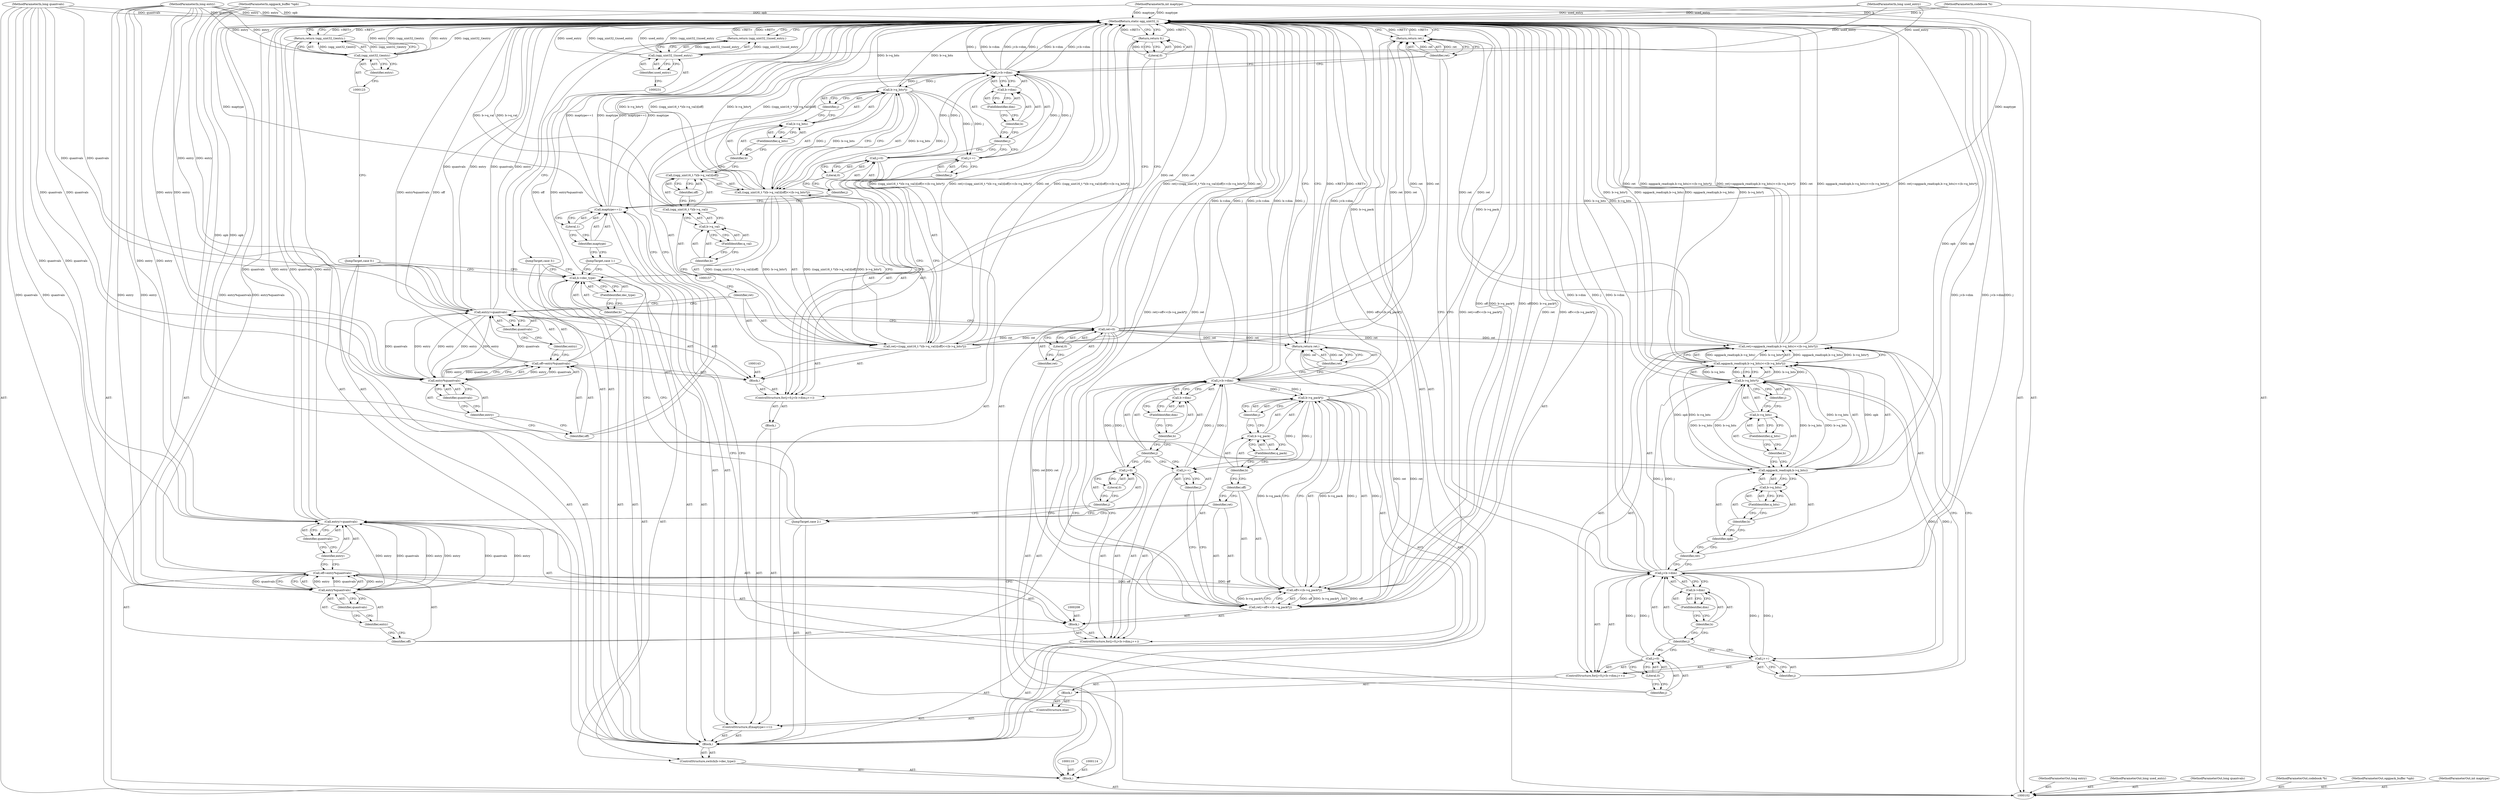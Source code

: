 digraph "0_Android_eeb4e45d5683f88488c083ecf142dc89bc3f0b47_3" {
"1000235" [label="(MethodReturn,static ogg_uint32_t)"];
"1000103" [label="(MethodParameterIn,long entry)"];
"1000308" [label="(MethodParameterOut,long entry)"];
"1000104" [label="(MethodParameterIn,long used_entry)"];
"1000309" [label="(MethodParameterOut,long used_entry)"];
"1000105" [label="(MethodParameterIn,long quantvals)"];
"1000310" [label="(MethodParameterOut,long quantvals)"];
"1000125" [label="(JumpTarget,case 1:)"];
"1000129" [label="(Literal,1)"];
"1000130" [label="(Block,)"];
"1000126" [label="(ControlStructure,if(maptype==1))"];
"1000127" [label="(Call,maptype==1)"];
"1000128" [label="(Identifier,maptype)"];
"1000132" [label="(Call,j=0)"];
"1000133" [label="(Identifier,j)"];
"1000134" [label="(Literal,0)"];
"1000135" [label="(Call,j<b->dim)"];
"1000136" [label="(Identifier,j)"];
"1000137" [label="(Call,b->dim)"];
"1000138" [label="(Identifier,b)"];
"1000139" [label="(FieldIdentifier,dim)"];
"1000140" [label="(Call,j++)"];
"1000141" [label="(Identifier,j)"];
"1000131" [label="(ControlStructure,for(j=0;j<b->dim;j++))"];
"1000144" [label="(Call,off=entry%quantvals)"];
"1000145" [label="(Identifier,off)"];
"1000146" [label="(Call,entry%quantvals)"];
"1000147" [label="(Identifier,entry)"];
"1000148" [label="(Identifier,quantvals)"];
"1000142" [label="(Block,)"];
"1000151" [label="(Identifier,quantvals)"];
"1000149" [label="(Call,entry/=quantvals)"];
"1000150" [label="(Identifier,entry)"];
"1000154" [label="(Call,((ogg_uint16_t *)(b->q_val))[off]<<(b->q_bits*j))"];
"1000155" [label="(Call,((ogg_uint16_t *)(b->q_val))[off])"];
"1000156" [label="(Call,(ogg_uint16_t *)(b->q_val))"];
"1000158" [label="(Call,b->q_val)"];
"1000159" [label="(Identifier,b)"];
"1000160" [label="(FieldIdentifier,q_val)"];
"1000161" [label="(Identifier,off)"];
"1000162" [label="(Call,b->q_bits*j)"];
"1000163" [label="(Call,b->q_bits)"];
"1000164" [label="(Identifier,b)"];
"1000165" [label="(FieldIdentifier,q_bits)"];
"1000166" [label="(Identifier,j)"];
"1000152" [label="(Call,ret|=((ogg_uint16_t *)(b->q_val))[off]<<(b->q_bits*j))"];
"1000153" [label="(Identifier,ret)"];
"1000106" [label="(MethodParameterIn,codebook *b)"];
"1000311" [label="(MethodParameterOut,codebook *b)"];
"1000107" [label="(MethodParameterIn,oggpack_buffer *opb)"];
"1000312" [label="(MethodParameterOut,oggpack_buffer *opb)"];
"1000108" [label="(MethodParameterIn,int maptype)"];
"1000313" [label="(MethodParameterOut,int maptype)"];
"1000109" [label="(Block,)"];
"1000168" [label="(Block,)"];
"1000167" [label="(ControlStructure,else)"];
"1000170" [label="(Call,j=0)"];
"1000171" [label="(Identifier,j)"];
"1000172" [label="(Literal,0)"];
"1000173" [label="(Call,j<b->dim)"];
"1000174" [label="(Identifier,j)"];
"1000175" [label="(Call,b->dim)"];
"1000176" [label="(Identifier,b)"];
"1000177" [label="(FieldIdentifier,dim)"];
"1000178" [label="(Call,j++)"];
"1000179" [label="(Identifier,j)"];
"1000169" [label="(ControlStructure,for(j=0;j<b->dim;j++))"];
"1000182" [label="(Call,oggpack_read(opb,b->q_bits)<<(b->q_bits*j))"];
"1000183" [label="(Call,oggpack_read(opb,b->q_bits))"];
"1000184" [label="(Identifier,opb)"];
"1000185" [label="(Call,b->q_bits)"];
"1000186" [label="(Identifier,b)"];
"1000187" [label="(FieldIdentifier,q_bits)"];
"1000188" [label="(Call,b->q_bits*j)"];
"1000189" [label="(Call,b->q_bits)"];
"1000190" [label="(Identifier,b)"];
"1000191" [label="(FieldIdentifier,q_bits)"];
"1000192" [label="(Identifier,j)"];
"1000180" [label="(Call,ret|=oggpack_read(opb,b->q_bits)<<(b->q_bits*j))"];
"1000181" [label="(Identifier,ret)"];
"1000194" [label="(Identifier,ret)"];
"1000193" [label="(Return,return ret;)"];
"1000195" [label="(JumpTarget,case 2:)"];
"1000196" [label="(ControlStructure,for(j=0;j<b->dim;j++))"];
"1000202" [label="(Call,b->dim)"];
"1000203" [label="(Identifier,b)"];
"1000204" [label="(FieldIdentifier,dim)"];
"1000205" [label="(Call,j++)"];
"1000206" [label="(Identifier,j)"];
"1000197" [label="(Call,j=0)"];
"1000198" [label="(Identifier,j)"];
"1000199" [label="(Literal,0)"];
"1000200" [label="(Call,j<b->dim)"];
"1000201" [label="(Identifier,j)"];
"1000207" [label="(Block,)"];
"1000209" [label="(Call,off=entry%quantvals)"];
"1000210" [label="(Identifier,off)"];
"1000211" [label="(Call,entry%quantvals)"];
"1000212" [label="(Identifier,entry)"];
"1000213" [label="(Identifier,quantvals)"];
"1000216" [label="(Identifier,quantvals)"];
"1000214" [label="(Call,entry/=quantvals)"];
"1000215" [label="(Identifier,entry)"];
"1000111" [label="(Call,ret=0)"];
"1000112" [label="(Identifier,ret)"];
"1000113" [label="(Literal,0)"];
"1000219" [label="(Call,off<<(b->q_pack*j))"];
"1000220" [label="(Identifier,off)"];
"1000221" [label="(Call,b->q_pack*j)"];
"1000222" [label="(Call,b->q_pack)"];
"1000223" [label="(Identifier,b)"];
"1000224" [label="(FieldIdentifier,q_pack)"];
"1000225" [label="(Identifier,j)"];
"1000217" [label="(Call,ret|=off<<(b->q_pack*j))"];
"1000218" [label="(Identifier,ret)"];
"1000226" [label="(Return,return ret;)"];
"1000227" [label="(Identifier,ret)"];
"1000228" [label="(JumpTarget,case 3:)"];
"1000229" [label="(Return,return (ogg_uint32_t)used_entry;)"];
"1000232" [label="(Identifier,used_entry)"];
"1000230" [label="(Call,(ogg_uint32_t)used_entry)"];
"1000233" [label="(Return,return 0;)"];
"1000234" [label="(Literal,0)"];
"1000115" [label="(ControlStructure,switch(b->dec_type))"];
"1000118" [label="(FieldIdentifier,dec_type)"];
"1000119" [label="(Block,)"];
"1000116" [label="(Call,b->dec_type)"];
"1000117" [label="(Identifier,b)"];
"1000120" [label="(JumpTarget,case 0:)"];
"1000121" [label="(Return,return (ogg_uint32_t)entry;)"];
"1000124" [label="(Identifier,entry)"];
"1000122" [label="(Call,(ogg_uint32_t)entry)"];
"1000235" -> "1000102"  [label="AST: "];
"1000235" -> "1000121"  [label="CFG: "];
"1000235" -> "1000193"  [label="CFG: "];
"1000235" -> "1000226"  [label="CFG: "];
"1000235" -> "1000229"  [label="CFG: "];
"1000235" -> "1000233"  [label="CFG: "];
"1000233" -> "1000235"  [label="DDG: <RET>"];
"1000229" -> "1000235"  [label="DDG: <RET>"];
"1000121" -> "1000235"  [label="DDG: <RET>"];
"1000226" -> "1000235"  [label="DDG: <RET>"];
"1000104" -> "1000235"  [label="DDG: used_entry"];
"1000180" -> "1000235"  [label="DDG: ret"];
"1000180" -> "1000235"  [label="DDG: oggpack_read(opb,b->q_bits)<<(b->q_bits*j)"];
"1000180" -> "1000235"  [label="DDG: ret|=oggpack_read(opb,b->q_bits)<<(b->q_bits*j)"];
"1000111" -> "1000235"  [label="DDG: ret"];
"1000152" -> "1000235"  [label="DDG: ((ogg_uint16_t *)(b->q_val))[off]<<(b->q_bits*j)"];
"1000152" -> "1000235"  [label="DDG: ret|=((ogg_uint16_t *)(b->q_val))[off]<<(b->q_bits*j)"];
"1000152" -> "1000235"  [label="DDG: ret"];
"1000182" -> "1000235"  [label="DDG: b->q_bits*j"];
"1000182" -> "1000235"  [label="DDG: oggpack_read(opb,b->q_bits)"];
"1000219" -> "1000235"  [label="DDG: b->q_pack*j"];
"1000219" -> "1000235"  [label="DDG: off"];
"1000200" -> "1000235"  [label="DDG: j"];
"1000200" -> "1000235"  [label="DDG: j<b->dim"];
"1000200" -> "1000235"  [label="DDG: b->dim"];
"1000108" -> "1000235"  [label="DDG: maptype"];
"1000107" -> "1000235"  [label="DDG: opb"];
"1000149" -> "1000235"  [label="DDG: quantvals"];
"1000149" -> "1000235"  [label="DDG: entry"];
"1000214" -> "1000235"  [label="DDG: quantvals"];
"1000214" -> "1000235"  [label="DDG: entry"];
"1000105" -> "1000235"  [label="DDG: quantvals"];
"1000217" -> "1000235"  [label="DDG: off<<(b->q_pack*j)"];
"1000217" -> "1000235"  [label="DDG: ret|=off<<(b->q_pack*j)"];
"1000217" -> "1000235"  [label="DDG: ret"];
"1000188" -> "1000235"  [label="DDG: b->q_bits"];
"1000183" -> "1000235"  [label="DDG: opb"];
"1000154" -> "1000235"  [label="DDG: ((ogg_uint16_t *)(b->q_val))[off]"];
"1000154" -> "1000235"  [label="DDG: b->q_bits*j"];
"1000156" -> "1000235"  [label="DDG: b->q_val"];
"1000103" -> "1000235"  [label="DDG: entry"];
"1000221" -> "1000235"  [label="DDG: b->q_pack"];
"1000127" -> "1000235"  [label="DDG: maptype==1"];
"1000127" -> "1000235"  [label="DDG: maptype"];
"1000230" -> "1000235"  [label="DDG: used_entry"];
"1000230" -> "1000235"  [label="DDG: (ogg_uint32_t)used_entry"];
"1000135" -> "1000235"  [label="DDG: j<b->dim"];
"1000135" -> "1000235"  [label="DDG: j"];
"1000135" -> "1000235"  [label="DDG: b->dim"];
"1000209" -> "1000235"  [label="DDG: entry%quantvals"];
"1000173" -> "1000235"  [label="DDG: j<b->dim"];
"1000173" -> "1000235"  [label="DDG: j"];
"1000173" -> "1000235"  [label="DDG: b->dim"];
"1000122" -> "1000235"  [label="DDG: (ogg_uint32_t)entry"];
"1000122" -> "1000235"  [label="DDG: entry"];
"1000144" -> "1000235"  [label="DDG: off"];
"1000144" -> "1000235"  [label="DDG: entry%quantvals"];
"1000162" -> "1000235"  [label="DDG: b->q_bits"];
"1000106" -> "1000235"  [label="DDG: b"];
"1000193" -> "1000235"  [label="DDG: <RET>"];
"1000103" -> "1000102"  [label="AST: "];
"1000103" -> "1000235"  [label="DDG: entry"];
"1000103" -> "1000122"  [label="DDG: entry"];
"1000103" -> "1000146"  [label="DDG: entry"];
"1000103" -> "1000149"  [label="DDG: entry"];
"1000103" -> "1000211"  [label="DDG: entry"];
"1000103" -> "1000214"  [label="DDG: entry"];
"1000308" -> "1000102"  [label="AST: "];
"1000104" -> "1000102"  [label="AST: "];
"1000104" -> "1000235"  [label="DDG: used_entry"];
"1000104" -> "1000230"  [label="DDG: used_entry"];
"1000309" -> "1000102"  [label="AST: "];
"1000105" -> "1000102"  [label="AST: "];
"1000105" -> "1000235"  [label="DDG: quantvals"];
"1000105" -> "1000146"  [label="DDG: quantvals"];
"1000105" -> "1000149"  [label="DDG: quantvals"];
"1000105" -> "1000211"  [label="DDG: quantvals"];
"1000105" -> "1000214"  [label="DDG: quantvals"];
"1000310" -> "1000102"  [label="AST: "];
"1000125" -> "1000119"  [label="AST: "];
"1000125" -> "1000116"  [label="CFG: "];
"1000128" -> "1000125"  [label="CFG: "];
"1000129" -> "1000127"  [label="AST: "];
"1000129" -> "1000128"  [label="CFG: "];
"1000127" -> "1000129"  [label="CFG: "];
"1000130" -> "1000126"  [label="AST: "];
"1000131" -> "1000130"  [label="AST: "];
"1000126" -> "1000119"  [label="AST: "];
"1000127" -> "1000126"  [label="AST: "];
"1000130" -> "1000126"  [label="AST: "];
"1000167" -> "1000126"  [label="AST: "];
"1000127" -> "1000126"  [label="AST: "];
"1000127" -> "1000129"  [label="CFG: "];
"1000128" -> "1000127"  [label="AST: "];
"1000129" -> "1000127"  [label="AST: "];
"1000133" -> "1000127"  [label="CFG: "];
"1000171" -> "1000127"  [label="CFG: "];
"1000127" -> "1000235"  [label="DDG: maptype==1"];
"1000127" -> "1000235"  [label="DDG: maptype"];
"1000108" -> "1000127"  [label="DDG: maptype"];
"1000128" -> "1000127"  [label="AST: "];
"1000128" -> "1000125"  [label="CFG: "];
"1000129" -> "1000128"  [label="CFG: "];
"1000132" -> "1000131"  [label="AST: "];
"1000132" -> "1000134"  [label="CFG: "];
"1000133" -> "1000132"  [label="AST: "];
"1000134" -> "1000132"  [label="AST: "];
"1000136" -> "1000132"  [label="CFG: "];
"1000132" -> "1000135"  [label="DDG: j"];
"1000133" -> "1000132"  [label="AST: "];
"1000133" -> "1000127"  [label="CFG: "];
"1000134" -> "1000133"  [label="CFG: "];
"1000134" -> "1000132"  [label="AST: "];
"1000134" -> "1000133"  [label="CFG: "];
"1000132" -> "1000134"  [label="CFG: "];
"1000135" -> "1000131"  [label="AST: "];
"1000135" -> "1000137"  [label="CFG: "];
"1000136" -> "1000135"  [label="AST: "];
"1000137" -> "1000135"  [label="AST: "];
"1000145" -> "1000135"  [label="CFG: "];
"1000194" -> "1000135"  [label="CFG: "];
"1000135" -> "1000235"  [label="DDG: j<b->dim"];
"1000135" -> "1000235"  [label="DDG: j"];
"1000135" -> "1000235"  [label="DDG: b->dim"];
"1000140" -> "1000135"  [label="DDG: j"];
"1000132" -> "1000135"  [label="DDG: j"];
"1000135" -> "1000162"  [label="DDG: j"];
"1000136" -> "1000135"  [label="AST: "];
"1000136" -> "1000132"  [label="CFG: "];
"1000136" -> "1000140"  [label="CFG: "];
"1000138" -> "1000136"  [label="CFG: "];
"1000137" -> "1000135"  [label="AST: "];
"1000137" -> "1000139"  [label="CFG: "];
"1000138" -> "1000137"  [label="AST: "];
"1000139" -> "1000137"  [label="AST: "];
"1000135" -> "1000137"  [label="CFG: "];
"1000138" -> "1000137"  [label="AST: "];
"1000138" -> "1000136"  [label="CFG: "];
"1000139" -> "1000138"  [label="CFG: "];
"1000139" -> "1000137"  [label="AST: "];
"1000139" -> "1000138"  [label="CFG: "];
"1000137" -> "1000139"  [label="CFG: "];
"1000140" -> "1000131"  [label="AST: "];
"1000140" -> "1000141"  [label="CFG: "];
"1000141" -> "1000140"  [label="AST: "];
"1000136" -> "1000140"  [label="CFG: "];
"1000140" -> "1000135"  [label="DDG: j"];
"1000162" -> "1000140"  [label="DDG: j"];
"1000141" -> "1000140"  [label="AST: "];
"1000141" -> "1000152"  [label="CFG: "];
"1000140" -> "1000141"  [label="CFG: "];
"1000131" -> "1000130"  [label="AST: "];
"1000132" -> "1000131"  [label="AST: "];
"1000135" -> "1000131"  [label="AST: "];
"1000140" -> "1000131"  [label="AST: "];
"1000142" -> "1000131"  [label="AST: "];
"1000144" -> "1000142"  [label="AST: "];
"1000144" -> "1000146"  [label="CFG: "];
"1000145" -> "1000144"  [label="AST: "];
"1000146" -> "1000144"  [label="AST: "];
"1000150" -> "1000144"  [label="CFG: "];
"1000144" -> "1000235"  [label="DDG: off"];
"1000144" -> "1000235"  [label="DDG: entry%quantvals"];
"1000146" -> "1000144"  [label="DDG: entry"];
"1000146" -> "1000144"  [label="DDG: quantvals"];
"1000145" -> "1000144"  [label="AST: "];
"1000145" -> "1000135"  [label="CFG: "];
"1000147" -> "1000145"  [label="CFG: "];
"1000146" -> "1000144"  [label="AST: "];
"1000146" -> "1000148"  [label="CFG: "];
"1000147" -> "1000146"  [label="AST: "];
"1000148" -> "1000146"  [label="AST: "];
"1000144" -> "1000146"  [label="CFG: "];
"1000146" -> "1000144"  [label="DDG: entry"];
"1000146" -> "1000144"  [label="DDG: quantvals"];
"1000149" -> "1000146"  [label="DDG: entry"];
"1000103" -> "1000146"  [label="DDG: entry"];
"1000105" -> "1000146"  [label="DDG: quantvals"];
"1000146" -> "1000149"  [label="DDG: quantvals"];
"1000146" -> "1000149"  [label="DDG: entry"];
"1000147" -> "1000146"  [label="AST: "];
"1000147" -> "1000145"  [label="CFG: "];
"1000148" -> "1000147"  [label="CFG: "];
"1000148" -> "1000146"  [label="AST: "];
"1000148" -> "1000147"  [label="CFG: "];
"1000146" -> "1000148"  [label="CFG: "];
"1000142" -> "1000131"  [label="AST: "];
"1000143" -> "1000142"  [label="AST: "];
"1000144" -> "1000142"  [label="AST: "];
"1000149" -> "1000142"  [label="AST: "];
"1000152" -> "1000142"  [label="AST: "];
"1000151" -> "1000149"  [label="AST: "];
"1000151" -> "1000150"  [label="CFG: "];
"1000149" -> "1000151"  [label="CFG: "];
"1000149" -> "1000142"  [label="AST: "];
"1000149" -> "1000151"  [label="CFG: "];
"1000150" -> "1000149"  [label="AST: "];
"1000151" -> "1000149"  [label="AST: "];
"1000153" -> "1000149"  [label="CFG: "];
"1000149" -> "1000235"  [label="DDG: quantvals"];
"1000149" -> "1000235"  [label="DDG: entry"];
"1000149" -> "1000146"  [label="DDG: entry"];
"1000146" -> "1000149"  [label="DDG: quantvals"];
"1000146" -> "1000149"  [label="DDG: entry"];
"1000105" -> "1000149"  [label="DDG: quantvals"];
"1000103" -> "1000149"  [label="DDG: entry"];
"1000150" -> "1000149"  [label="AST: "];
"1000150" -> "1000144"  [label="CFG: "];
"1000151" -> "1000150"  [label="CFG: "];
"1000154" -> "1000152"  [label="AST: "];
"1000154" -> "1000162"  [label="CFG: "];
"1000155" -> "1000154"  [label="AST: "];
"1000162" -> "1000154"  [label="AST: "];
"1000152" -> "1000154"  [label="CFG: "];
"1000154" -> "1000235"  [label="DDG: ((ogg_uint16_t *)(b->q_val))[off]"];
"1000154" -> "1000235"  [label="DDG: b->q_bits*j"];
"1000154" -> "1000152"  [label="DDG: ((ogg_uint16_t *)(b->q_val))[off]"];
"1000154" -> "1000152"  [label="DDG: b->q_bits*j"];
"1000162" -> "1000154"  [label="DDG: b->q_bits"];
"1000162" -> "1000154"  [label="DDG: j"];
"1000155" -> "1000154"  [label="AST: "];
"1000155" -> "1000161"  [label="CFG: "];
"1000156" -> "1000155"  [label="AST: "];
"1000161" -> "1000155"  [label="AST: "];
"1000164" -> "1000155"  [label="CFG: "];
"1000156" -> "1000155"  [label="AST: "];
"1000156" -> "1000158"  [label="CFG: "];
"1000157" -> "1000156"  [label="AST: "];
"1000158" -> "1000156"  [label="AST: "];
"1000161" -> "1000156"  [label="CFG: "];
"1000156" -> "1000235"  [label="DDG: b->q_val"];
"1000158" -> "1000156"  [label="AST: "];
"1000158" -> "1000160"  [label="CFG: "];
"1000159" -> "1000158"  [label="AST: "];
"1000160" -> "1000158"  [label="AST: "];
"1000156" -> "1000158"  [label="CFG: "];
"1000159" -> "1000158"  [label="AST: "];
"1000159" -> "1000157"  [label="CFG: "];
"1000160" -> "1000159"  [label="CFG: "];
"1000160" -> "1000158"  [label="AST: "];
"1000160" -> "1000159"  [label="CFG: "];
"1000158" -> "1000160"  [label="CFG: "];
"1000161" -> "1000155"  [label="AST: "];
"1000161" -> "1000156"  [label="CFG: "];
"1000155" -> "1000161"  [label="CFG: "];
"1000162" -> "1000154"  [label="AST: "];
"1000162" -> "1000166"  [label="CFG: "];
"1000163" -> "1000162"  [label="AST: "];
"1000166" -> "1000162"  [label="AST: "];
"1000154" -> "1000162"  [label="CFG: "];
"1000162" -> "1000235"  [label="DDG: b->q_bits"];
"1000162" -> "1000140"  [label="DDG: j"];
"1000162" -> "1000154"  [label="DDG: b->q_bits"];
"1000162" -> "1000154"  [label="DDG: j"];
"1000135" -> "1000162"  [label="DDG: j"];
"1000163" -> "1000162"  [label="AST: "];
"1000163" -> "1000165"  [label="CFG: "];
"1000164" -> "1000163"  [label="AST: "];
"1000165" -> "1000163"  [label="AST: "];
"1000166" -> "1000163"  [label="CFG: "];
"1000164" -> "1000163"  [label="AST: "];
"1000164" -> "1000155"  [label="CFG: "];
"1000165" -> "1000164"  [label="CFG: "];
"1000165" -> "1000163"  [label="AST: "];
"1000165" -> "1000164"  [label="CFG: "];
"1000163" -> "1000165"  [label="CFG: "];
"1000166" -> "1000162"  [label="AST: "];
"1000166" -> "1000163"  [label="CFG: "];
"1000162" -> "1000166"  [label="CFG: "];
"1000152" -> "1000142"  [label="AST: "];
"1000152" -> "1000154"  [label="CFG: "];
"1000153" -> "1000152"  [label="AST: "];
"1000154" -> "1000152"  [label="AST: "];
"1000141" -> "1000152"  [label="CFG: "];
"1000152" -> "1000235"  [label="DDG: ((ogg_uint16_t *)(b->q_val))[off]<<(b->q_bits*j)"];
"1000152" -> "1000235"  [label="DDG: ret|=((ogg_uint16_t *)(b->q_val))[off]<<(b->q_bits*j)"];
"1000152" -> "1000235"  [label="DDG: ret"];
"1000111" -> "1000152"  [label="DDG: ret"];
"1000154" -> "1000152"  [label="DDG: ((ogg_uint16_t *)(b->q_val))[off]"];
"1000154" -> "1000152"  [label="DDG: b->q_bits*j"];
"1000152" -> "1000193"  [label="DDG: ret"];
"1000153" -> "1000152"  [label="AST: "];
"1000153" -> "1000149"  [label="CFG: "];
"1000157" -> "1000153"  [label="CFG: "];
"1000106" -> "1000102"  [label="AST: "];
"1000106" -> "1000235"  [label="DDG: b"];
"1000311" -> "1000102"  [label="AST: "];
"1000107" -> "1000102"  [label="AST: "];
"1000107" -> "1000235"  [label="DDG: opb"];
"1000107" -> "1000183"  [label="DDG: opb"];
"1000312" -> "1000102"  [label="AST: "];
"1000108" -> "1000102"  [label="AST: "];
"1000108" -> "1000235"  [label="DDG: maptype"];
"1000108" -> "1000127"  [label="DDG: maptype"];
"1000313" -> "1000102"  [label="AST: "];
"1000109" -> "1000102"  [label="AST: "];
"1000110" -> "1000109"  [label="AST: "];
"1000111" -> "1000109"  [label="AST: "];
"1000114" -> "1000109"  [label="AST: "];
"1000115" -> "1000109"  [label="AST: "];
"1000233" -> "1000109"  [label="AST: "];
"1000168" -> "1000167"  [label="AST: "];
"1000169" -> "1000168"  [label="AST: "];
"1000167" -> "1000126"  [label="AST: "];
"1000168" -> "1000167"  [label="AST: "];
"1000170" -> "1000169"  [label="AST: "];
"1000170" -> "1000172"  [label="CFG: "];
"1000171" -> "1000170"  [label="AST: "];
"1000172" -> "1000170"  [label="AST: "];
"1000174" -> "1000170"  [label="CFG: "];
"1000170" -> "1000173"  [label="DDG: j"];
"1000171" -> "1000170"  [label="AST: "];
"1000171" -> "1000127"  [label="CFG: "];
"1000172" -> "1000171"  [label="CFG: "];
"1000172" -> "1000170"  [label="AST: "];
"1000172" -> "1000171"  [label="CFG: "];
"1000170" -> "1000172"  [label="CFG: "];
"1000173" -> "1000169"  [label="AST: "];
"1000173" -> "1000175"  [label="CFG: "];
"1000174" -> "1000173"  [label="AST: "];
"1000175" -> "1000173"  [label="AST: "];
"1000181" -> "1000173"  [label="CFG: "];
"1000194" -> "1000173"  [label="CFG: "];
"1000173" -> "1000235"  [label="DDG: j<b->dim"];
"1000173" -> "1000235"  [label="DDG: j"];
"1000173" -> "1000235"  [label="DDG: b->dim"];
"1000178" -> "1000173"  [label="DDG: j"];
"1000170" -> "1000173"  [label="DDG: j"];
"1000173" -> "1000188"  [label="DDG: j"];
"1000174" -> "1000173"  [label="AST: "];
"1000174" -> "1000170"  [label="CFG: "];
"1000174" -> "1000178"  [label="CFG: "];
"1000176" -> "1000174"  [label="CFG: "];
"1000175" -> "1000173"  [label="AST: "];
"1000175" -> "1000177"  [label="CFG: "];
"1000176" -> "1000175"  [label="AST: "];
"1000177" -> "1000175"  [label="AST: "];
"1000173" -> "1000175"  [label="CFG: "];
"1000176" -> "1000175"  [label="AST: "];
"1000176" -> "1000174"  [label="CFG: "];
"1000177" -> "1000176"  [label="CFG: "];
"1000177" -> "1000175"  [label="AST: "];
"1000177" -> "1000176"  [label="CFG: "];
"1000175" -> "1000177"  [label="CFG: "];
"1000178" -> "1000169"  [label="AST: "];
"1000178" -> "1000179"  [label="CFG: "];
"1000179" -> "1000178"  [label="AST: "];
"1000174" -> "1000178"  [label="CFG: "];
"1000178" -> "1000173"  [label="DDG: j"];
"1000188" -> "1000178"  [label="DDG: j"];
"1000179" -> "1000178"  [label="AST: "];
"1000179" -> "1000180"  [label="CFG: "];
"1000178" -> "1000179"  [label="CFG: "];
"1000169" -> "1000168"  [label="AST: "];
"1000170" -> "1000169"  [label="AST: "];
"1000173" -> "1000169"  [label="AST: "];
"1000178" -> "1000169"  [label="AST: "];
"1000180" -> "1000169"  [label="AST: "];
"1000182" -> "1000180"  [label="AST: "];
"1000182" -> "1000188"  [label="CFG: "];
"1000183" -> "1000182"  [label="AST: "];
"1000188" -> "1000182"  [label="AST: "];
"1000180" -> "1000182"  [label="CFG: "];
"1000182" -> "1000235"  [label="DDG: b->q_bits*j"];
"1000182" -> "1000235"  [label="DDG: oggpack_read(opb,b->q_bits)"];
"1000182" -> "1000180"  [label="DDG: oggpack_read(opb,b->q_bits)"];
"1000182" -> "1000180"  [label="DDG: b->q_bits*j"];
"1000183" -> "1000182"  [label="DDG: opb"];
"1000183" -> "1000182"  [label="DDG: b->q_bits"];
"1000188" -> "1000182"  [label="DDG: b->q_bits"];
"1000188" -> "1000182"  [label="DDG: j"];
"1000183" -> "1000182"  [label="AST: "];
"1000183" -> "1000185"  [label="CFG: "];
"1000184" -> "1000183"  [label="AST: "];
"1000185" -> "1000183"  [label="AST: "];
"1000190" -> "1000183"  [label="CFG: "];
"1000183" -> "1000235"  [label="DDG: opb"];
"1000183" -> "1000182"  [label="DDG: opb"];
"1000183" -> "1000182"  [label="DDG: b->q_bits"];
"1000107" -> "1000183"  [label="DDG: opb"];
"1000188" -> "1000183"  [label="DDG: b->q_bits"];
"1000183" -> "1000188"  [label="DDG: b->q_bits"];
"1000184" -> "1000183"  [label="AST: "];
"1000184" -> "1000181"  [label="CFG: "];
"1000186" -> "1000184"  [label="CFG: "];
"1000185" -> "1000183"  [label="AST: "];
"1000185" -> "1000187"  [label="CFG: "];
"1000186" -> "1000185"  [label="AST: "];
"1000187" -> "1000185"  [label="AST: "];
"1000183" -> "1000185"  [label="CFG: "];
"1000186" -> "1000185"  [label="AST: "];
"1000186" -> "1000184"  [label="CFG: "];
"1000187" -> "1000186"  [label="CFG: "];
"1000187" -> "1000185"  [label="AST: "];
"1000187" -> "1000186"  [label="CFG: "];
"1000185" -> "1000187"  [label="CFG: "];
"1000188" -> "1000182"  [label="AST: "];
"1000188" -> "1000192"  [label="CFG: "];
"1000189" -> "1000188"  [label="AST: "];
"1000192" -> "1000188"  [label="AST: "];
"1000182" -> "1000188"  [label="CFG: "];
"1000188" -> "1000235"  [label="DDG: b->q_bits"];
"1000188" -> "1000178"  [label="DDG: j"];
"1000188" -> "1000183"  [label="DDG: b->q_bits"];
"1000188" -> "1000182"  [label="DDG: b->q_bits"];
"1000188" -> "1000182"  [label="DDG: j"];
"1000183" -> "1000188"  [label="DDG: b->q_bits"];
"1000173" -> "1000188"  [label="DDG: j"];
"1000189" -> "1000188"  [label="AST: "];
"1000189" -> "1000191"  [label="CFG: "];
"1000190" -> "1000189"  [label="AST: "];
"1000191" -> "1000189"  [label="AST: "];
"1000192" -> "1000189"  [label="CFG: "];
"1000190" -> "1000189"  [label="AST: "];
"1000190" -> "1000183"  [label="CFG: "];
"1000191" -> "1000190"  [label="CFG: "];
"1000191" -> "1000189"  [label="AST: "];
"1000191" -> "1000190"  [label="CFG: "];
"1000189" -> "1000191"  [label="CFG: "];
"1000192" -> "1000188"  [label="AST: "];
"1000192" -> "1000189"  [label="CFG: "];
"1000188" -> "1000192"  [label="CFG: "];
"1000180" -> "1000169"  [label="AST: "];
"1000180" -> "1000182"  [label="CFG: "];
"1000181" -> "1000180"  [label="AST: "];
"1000182" -> "1000180"  [label="AST: "];
"1000179" -> "1000180"  [label="CFG: "];
"1000180" -> "1000235"  [label="DDG: ret"];
"1000180" -> "1000235"  [label="DDG: oggpack_read(opb,b->q_bits)<<(b->q_bits*j)"];
"1000180" -> "1000235"  [label="DDG: ret|=oggpack_read(opb,b->q_bits)<<(b->q_bits*j)"];
"1000111" -> "1000180"  [label="DDG: ret"];
"1000182" -> "1000180"  [label="DDG: oggpack_read(opb,b->q_bits)"];
"1000182" -> "1000180"  [label="DDG: b->q_bits*j"];
"1000180" -> "1000193"  [label="DDG: ret"];
"1000181" -> "1000180"  [label="AST: "];
"1000181" -> "1000173"  [label="CFG: "];
"1000184" -> "1000181"  [label="CFG: "];
"1000194" -> "1000193"  [label="AST: "];
"1000194" -> "1000135"  [label="CFG: "];
"1000194" -> "1000173"  [label="CFG: "];
"1000193" -> "1000194"  [label="CFG: "];
"1000194" -> "1000193"  [label="DDG: ret"];
"1000193" -> "1000119"  [label="AST: "];
"1000193" -> "1000194"  [label="CFG: "];
"1000194" -> "1000193"  [label="AST: "];
"1000235" -> "1000193"  [label="CFG: "];
"1000193" -> "1000235"  [label="DDG: <RET>"];
"1000194" -> "1000193"  [label="DDG: ret"];
"1000180" -> "1000193"  [label="DDG: ret"];
"1000152" -> "1000193"  [label="DDG: ret"];
"1000111" -> "1000193"  [label="DDG: ret"];
"1000195" -> "1000119"  [label="AST: "];
"1000195" -> "1000116"  [label="CFG: "];
"1000198" -> "1000195"  [label="CFG: "];
"1000196" -> "1000119"  [label="AST: "];
"1000197" -> "1000196"  [label="AST: "];
"1000200" -> "1000196"  [label="AST: "];
"1000205" -> "1000196"  [label="AST: "];
"1000207" -> "1000196"  [label="AST: "];
"1000202" -> "1000200"  [label="AST: "];
"1000202" -> "1000204"  [label="CFG: "];
"1000203" -> "1000202"  [label="AST: "];
"1000204" -> "1000202"  [label="AST: "];
"1000200" -> "1000202"  [label="CFG: "];
"1000203" -> "1000202"  [label="AST: "];
"1000203" -> "1000201"  [label="CFG: "];
"1000204" -> "1000203"  [label="CFG: "];
"1000204" -> "1000202"  [label="AST: "];
"1000204" -> "1000203"  [label="CFG: "];
"1000202" -> "1000204"  [label="CFG: "];
"1000205" -> "1000196"  [label="AST: "];
"1000205" -> "1000206"  [label="CFG: "];
"1000206" -> "1000205"  [label="AST: "];
"1000201" -> "1000205"  [label="CFG: "];
"1000205" -> "1000200"  [label="DDG: j"];
"1000221" -> "1000205"  [label="DDG: j"];
"1000206" -> "1000205"  [label="AST: "];
"1000206" -> "1000217"  [label="CFG: "];
"1000205" -> "1000206"  [label="CFG: "];
"1000197" -> "1000196"  [label="AST: "];
"1000197" -> "1000199"  [label="CFG: "];
"1000198" -> "1000197"  [label="AST: "];
"1000199" -> "1000197"  [label="AST: "];
"1000201" -> "1000197"  [label="CFG: "];
"1000197" -> "1000200"  [label="DDG: j"];
"1000198" -> "1000197"  [label="AST: "];
"1000198" -> "1000195"  [label="CFG: "];
"1000199" -> "1000198"  [label="CFG: "];
"1000199" -> "1000197"  [label="AST: "];
"1000199" -> "1000198"  [label="CFG: "];
"1000197" -> "1000199"  [label="CFG: "];
"1000200" -> "1000196"  [label="AST: "];
"1000200" -> "1000202"  [label="CFG: "];
"1000201" -> "1000200"  [label="AST: "];
"1000202" -> "1000200"  [label="AST: "];
"1000210" -> "1000200"  [label="CFG: "];
"1000227" -> "1000200"  [label="CFG: "];
"1000200" -> "1000235"  [label="DDG: j"];
"1000200" -> "1000235"  [label="DDG: j<b->dim"];
"1000200" -> "1000235"  [label="DDG: b->dim"];
"1000205" -> "1000200"  [label="DDG: j"];
"1000197" -> "1000200"  [label="DDG: j"];
"1000200" -> "1000221"  [label="DDG: j"];
"1000201" -> "1000200"  [label="AST: "];
"1000201" -> "1000197"  [label="CFG: "];
"1000201" -> "1000205"  [label="CFG: "];
"1000203" -> "1000201"  [label="CFG: "];
"1000207" -> "1000196"  [label="AST: "];
"1000208" -> "1000207"  [label="AST: "];
"1000209" -> "1000207"  [label="AST: "];
"1000214" -> "1000207"  [label="AST: "];
"1000217" -> "1000207"  [label="AST: "];
"1000209" -> "1000207"  [label="AST: "];
"1000209" -> "1000211"  [label="CFG: "];
"1000210" -> "1000209"  [label="AST: "];
"1000211" -> "1000209"  [label="AST: "];
"1000215" -> "1000209"  [label="CFG: "];
"1000209" -> "1000235"  [label="DDG: entry%quantvals"];
"1000211" -> "1000209"  [label="DDG: entry"];
"1000211" -> "1000209"  [label="DDG: quantvals"];
"1000209" -> "1000219"  [label="DDG: off"];
"1000210" -> "1000209"  [label="AST: "];
"1000210" -> "1000200"  [label="CFG: "];
"1000212" -> "1000210"  [label="CFG: "];
"1000211" -> "1000209"  [label="AST: "];
"1000211" -> "1000213"  [label="CFG: "];
"1000212" -> "1000211"  [label="AST: "];
"1000213" -> "1000211"  [label="AST: "];
"1000209" -> "1000211"  [label="CFG: "];
"1000211" -> "1000209"  [label="DDG: entry"];
"1000211" -> "1000209"  [label="DDG: quantvals"];
"1000214" -> "1000211"  [label="DDG: entry"];
"1000103" -> "1000211"  [label="DDG: entry"];
"1000105" -> "1000211"  [label="DDG: quantvals"];
"1000211" -> "1000214"  [label="DDG: quantvals"];
"1000211" -> "1000214"  [label="DDG: entry"];
"1000212" -> "1000211"  [label="AST: "];
"1000212" -> "1000210"  [label="CFG: "];
"1000213" -> "1000212"  [label="CFG: "];
"1000213" -> "1000211"  [label="AST: "];
"1000213" -> "1000212"  [label="CFG: "];
"1000211" -> "1000213"  [label="CFG: "];
"1000216" -> "1000214"  [label="AST: "];
"1000216" -> "1000215"  [label="CFG: "];
"1000214" -> "1000216"  [label="CFG: "];
"1000214" -> "1000207"  [label="AST: "];
"1000214" -> "1000216"  [label="CFG: "];
"1000215" -> "1000214"  [label="AST: "];
"1000216" -> "1000214"  [label="AST: "];
"1000218" -> "1000214"  [label="CFG: "];
"1000214" -> "1000235"  [label="DDG: quantvals"];
"1000214" -> "1000235"  [label="DDG: entry"];
"1000214" -> "1000211"  [label="DDG: entry"];
"1000211" -> "1000214"  [label="DDG: quantvals"];
"1000211" -> "1000214"  [label="DDG: entry"];
"1000105" -> "1000214"  [label="DDG: quantvals"];
"1000103" -> "1000214"  [label="DDG: entry"];
"1000215" -> "1000214"  [label="AST: "];
"1000215" -> "1000209"  [label="CFG: "];
"1000216" -> "1000215"  [label="CFG: "];
"1000111" -> "1000109"  [label="AST: "];
"1000111" -> "1000113"  [label="CFG: "];
"1000112" -> "1000111"  [label="AST: "];
"1000113" -> "1000111"  [label="AST: "];
"1000117" -> "1000111"  [label="CFG: "];
"1000111" -> "1000235"  [label="DDG: ret"];
"1000111" -> "1000152"  [label="DDG: ret"];
"1000111" -> "1000180"  [label="DDG: ret"];
"1000111" -> "1000193"  [label="DDG: ret"];
"1000111" -> "1000217"  [label="DDG: ret"];
"1000111" -> "1000226"  [label="DDG: ret"];
"1000112" -> "1000111"  [label="AST: "];
"1000112" -> "1000102"  [label="CFG: "];
"1000113" -> "1000112"  [label="CFG: "];
"1000113" -> "1000111"  [label="AST: "];
"1000113" -> "1000112"  [label="CFG: "];
"1000111" -> "1000113"  [label="CFG: "];
"1000219" -> "1000217"  [label="AST: "];
"1000219" -> "1000221"  [label="CFG: "];
"1000220" -> "1000219"  [label="AST: "];
"1000221" -> "1000219"  [label="AST: "];
"1000217" -> "1000219"  [label="CFG: "];
"1000219" -> "1000235"  [label="DDG: b->q_pack*j"];
"1000219" -> "1000235"  [label="DDG: off"];
"1000219" -> "1000217"  [label="DDG: off"];
"1000219" -> "1000217"  [label="DDG: b->q_pack*j"];
"1000209" -> "1000219"  [label="DDG: off"];
"1000221" -> "1000219"  [label="DDG: b->q_pack"];
"1000221" -> "1000219"  [label="DDG: j"];
"1000220" -> "1000219"  [label="AST: "];
"1000220" -> "1000218"  [label="CFG: "];
"1000223" -> "1000220"  [label="CFG: "];
"1000221" -> "1000219"  [label="AST: "];
"1000221" -> "1000225"  [label="CFG: "];
"1000222" -> "1000221"  [label="AST: "];
"1000225" -> "1000221"  [label="AST: "];
"1000219" -> "1000221"  [label="CFG: "];
"1000221" -> "1000235"  [label="DDG: b->q_pack"];
"1000221" -> "1000205"  [label="DDG: j"];
"1000221" -> "1000219"  [label="DDG: b->q_pack"];
"1000221" -> "1000219"  [label="DDG: j"];
"1000200" -> "1000221"  [label="DDG: j"];
"1000222" -> "1000221"  [label="AST: "];
"1000222" -> "1000224"  [label="CFG: "];
"1000223" -> "1000222"  [label="AST: "];
"1000224" -> "1000222"  [label="AST: "];
"1000225" -> "1000222"  [label="CFG: "];
"1000223" -> "1000222"  [label="AST: "];
"1000223" -> "1000220"  [label="CFG: "];
"1000224" -> "1000223"  [label="CFG: "];
"1000224" -> "1000222"  [label="AST: "];
"1000224" -> "1000223"  [label="CFG: "];
"1000222" -> "1000224"  [label="CFG: "];
"1000225" -> "1000221"  [label="AST: "];
"1000225" -> "1000222"  [label="CFG: "];
"1000221" -> "1000225"  [label="CFG: "];
"1000217" -> "1000207"  [label="AST: "];
"1000217" -> "1000219"  [label="CFG: "];
"1000218" -> "1000217"  [label="AST: "];
"1000219" -> "1000217"  [label="AST: "];
"1000206" -> "1000217"  [label="CFG: "];
"1000217" -> "1000235"  [label="DDG: off<<(b->q_pack*j)"];
"1000217" -> "1000235"  [label="DDG: ret|=off<<(b->q_pack*j)"];
"1000217" -> "1000235"  [label="DDG: ret"];
"1000111" -> "1000217"  [label="DDG: ret"];
"1000219" -> "1000217"  [label="DDG: off"];
"1000219" -> "1000217"  [label="DDG: b->q_pack*j"];
"1000217" -> "1000226"  [label="DDG: ret"];
"1000218" -> "1000217"  [label="AST: "];
"1000218" -> "1000214"  [label="CFG: "];
"1000220" -> "1000218"  [label="CFG: "];
"1000226" -> "1000119"  [label="AST: "];
"1000226" -> "1000227"  [label="CFG: "];
"1000227" -> "1000226"  [label="AST: "];
"1000235" -> "1000226"  [label="CFG: "];
"1000226" -> "1000235"  [label="DDG: <RET>"];
"1000227" -> "1000226"  [label="DDG: ret"];
"1000217" -> "1000226"  [label="DDG: ret"];
"1000111" -> "1000226"  [label="DDG: ret"];
"1000227" -> "1000226"  [label="AST: "];
"1000227" -> "1000200"  [label="CFG: "];
"1000226" -> "1000227"  [label="CFG: "];
"1000227" -> "1000226"  [label="DDG: ret"];
"1000228" -> "1000119"  [label="AST: "];
"1000228" -> "1000116"  [label="CFG: "];
"1000231" -> "1000228"  [label="CFG: "];
"1000229" -> "1000119"  [label="AST: "];
"1000229" -> "1000230"  [label="CFG: "];
"1000230" -> "1000229"  [label="AST: "];
"1000235" -> "1000229"  [label="CFG: "];
"1000229" -> "1000235"  [label="DDG: <RET>"];
"1000230" -> "1000229"  [label="DDG: (ogg_uint32_t)used_entry"];
"1000232" -> "1000230"  [label="AST: "];
"1000232" -> "1000231"  [label="CFG: "];
"1000230" -> "1000232"  [label="CFG: "];
"1000230" -> "1000229"  [label="AST: "];
"1000230" -> "1000232"  [label="CFG: "];
"1000231" -> "1000230"  [label="AST: "];
"1000232" -> "1000230"  [label="AST: "];
"1000229" -> "1000230"  [label="CFG: "];
"1000230" -> "1000235"  [label="DDG: used_entry"];
"1000230" -> "1000235"  [label="DDG: (ogg_uint32_t)used_entry"];
"1000230" -> "1000229"  [label="DDG: (ogg_uint32_t)used_entry"];
"1000104" -> "1000230"  [label="DDG: used_entry"];
"1000233" -> "1000109"  [label="AST: "];
"1000233" -> "1000234"  [label="CFG: "];
"1000234" -> "1000233"  [label="AST: "];
"1000235" -> "1000233"  [label="CFG: "];
"1000233" -> "1000235"  [label="DDG: <RET>"];
"1000234" -> "1000233"  [label="DDG: 0"];
"1000234" -> "1000233"  [label="AST: "];
"1000234" -> "1000116"  [label="CFG: "];
"1000233" -> "1000234"  [label="CFG: "];
"1000234" -> "1000233"  [label="DDG: 0"];
"1000115" -> "1000109"  [label="AST: "];
"1000116" -> "1000115"  [label="AST: "];
"1000119" -> "1000115"  [label="AST: "];
"1000118" -> "1000116"  [label="AST: "];
"1000118" -> "1000117"  [label="CFG: "];
"1000116" -> "1000118"  [label="CFG: "];
"1000119" -> "1000115"  [label="AST: "];
"1000120" -> "1000119"  [label="AST: "];
"1000121" -> "1000119"  [label="AST: "];
"1000125" -> "1000119"  [label="AST: "];
"1000126" -> "1000119"  [label="AST: "];
"1000193" -> "1000119"  [label="AST: "];
"1000195" -> "1000119"  [label="AST: "];
"1000196" -> "1000119"  [label="AST: "];
"1000226" -> "1000119"  [label="AST: "];
"1000228" -> "1000119"  [label="AST: "];
"1000229" -> "1000119"  [label="AST: "];
"1000116" -> "1000115"  [label="AST: "];
"1000116" -> "1000118"  [label="CFG: "];
"1000117" -> "1000116"  [label="AST: "];
"1000118" -> "1000116"  [label="AST: "];
"1000120" -> "1000116"  [label="CFG: "];
"1000125" -> "1000116"  [label="CFG: "];
"1000195" -> "1000116"  [label="CFG: "];
"1000228" -> "1000116"  [label="CFG: "];
"1000234" -> "1000116"  [label="CFG: "];
"1000117" -> "1000116"  [label="AST: "];
"1000117" -> "1000111"  [label="CFG: "];
"1000118" -> "1000117"  [label="CFG: "];
"1000120" -> "1000119"  [label="AST: "];
"1000120" -> "1000116"  [label="CFG: "];
"1000123" -> "1000120"  [label="CFG: "];
"1000121" -> "1000119"  [label="AST: "];
"1000121" -> "1000122"  [label="CFG: "];
"1000122" -> "1000121"  [label="AST: "];
"1000235" -> "1000121"  [label="CFG: "];
"1000121" -> "1000235"  [label="DDG: <RET>"];
"1000122" -> "1000121"  [label="DDG: (ogg_uint32_t)entry"];
"1000124" -> "1000122"  [label="AST: "];
"1000124" -> "1000123"  [label="CFG: "];
"1000122" -> "1000124"  [label="CFG: "];
"1000122" -> "1000121"  [label="AST: "];
"1000122" -> "1000124"  [label="CFG: "];
"1000123" -> "1000122"  [label="AST: "];
"1000124" -> "1000122"  [label="AST: "];
"1000121" -> "1000122"  [label="CFG: "];
"1000122" -> "1000235"  [label="DDG: (ogg_uint32_t)entry"];
"1000122" -> "1000235"  [label="DDG: entry"];
"1000122" -> "1000121"  [label="DDG: (ogg_uint32_t)entry"];
"1000103" -> "1000122"  [label="DDG: entry"];
}
